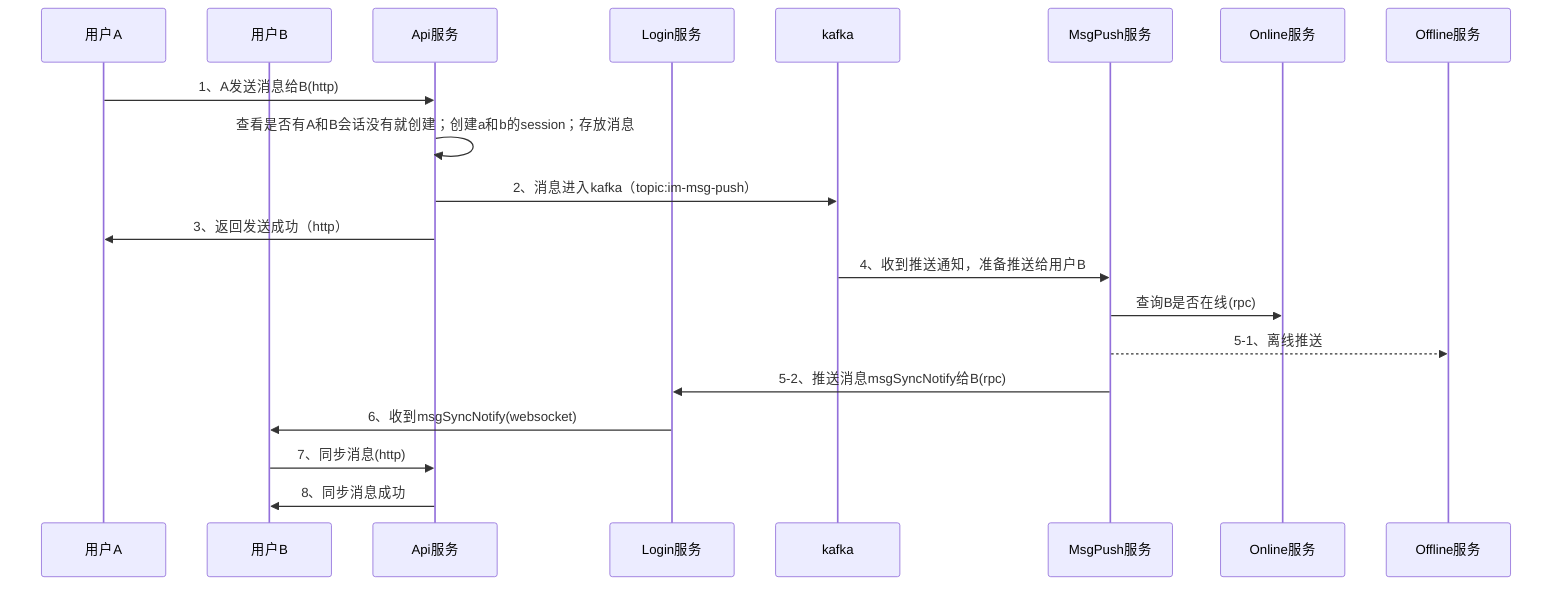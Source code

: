 sequenceDiagram
    participant A as 用户A
    participant B as 用户B
    participant ServerApi as Api服务
    participant ServerLogin as Login服务
    participant kafka
    participant ServerMsgPush as MsgPush服务
    participant ServerOnline as Online服务
    participant ServerOffline as Offline服务

    A->>ServerApi: 1、A发送消息给B(http)
    ServerApi->>ServerApi: 查看是否有A和B会话没有就创建；创建a和b的session；存放消息
    ServerApi->>kafka: 2、消息进入kafka（topic:im-msg-push）
    ServerApi->>A: 3、返回发送成功（http）
    kafka->>ServerMsgPush: 4、收到推送通知，准备推送给用户B
    ServerMsgPush->>ServerOnline: 查询B是否在线(rpc)
    ServerMsgPush-->>ServerOffline: 5-1、离线推送
    ServerMsgPush->>ServerLogin: 5-2、推送消息msgSyncNotify给B(rpc)
    ServerLogin->>B: 6、收到msgSyncNotify(websocket)
    B->>ServerApi: 7、同步消息(http)
    ServerApi->>B: 8、同步消息成功